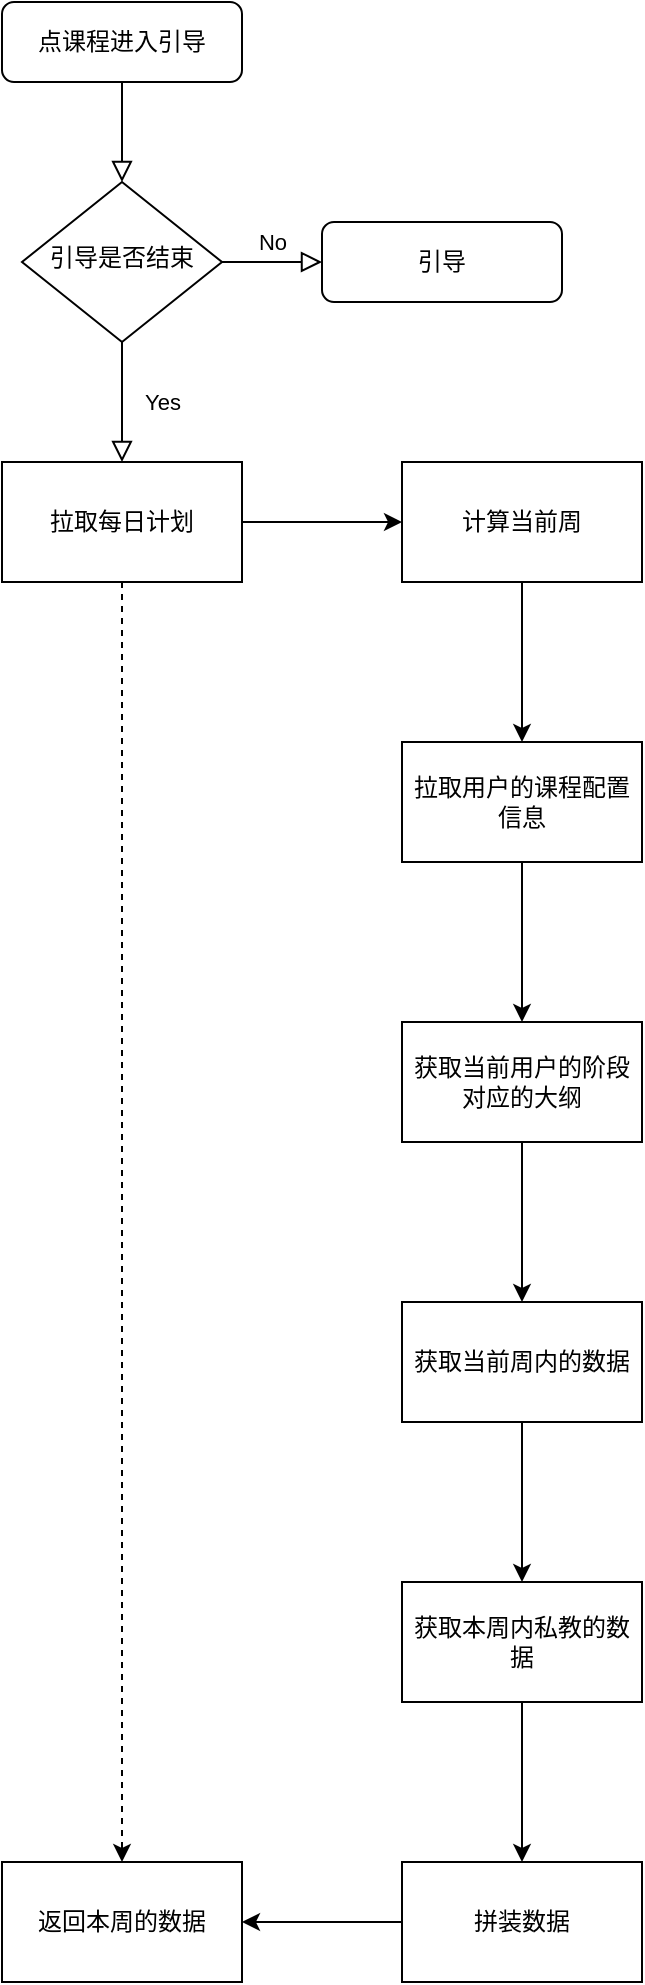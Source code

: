 <mxfile version="14.1.1" type="github">
  <diagram id="C5RBs43oDa-KdzZeNtuy" name="Page-1">
    <mxGraphModel dx="1422" dy="762" grid="1" gridSize="10" guides="1" tooltips="1" connect="1" arrows="1" fold="1" page="1" pageScale="1" pageWidth="827" pageHeight="1169" math="0" shadow="0">
      <root>
        <mxCell id="WIyWlLk6GJQsqaUBKTNV-0" />
        <mxCell id="WIyWlLk6GJQsqaUBKTNV-1" parent="WIyWlLk6GJQsqaUBKTNV-0" />
        <mxCell id="WIyWlLk6GJQsqaUBKTNV-2" value="" style="rounded=0;html=1;jettySize=auto;orthogonalLoop=1;fontSize=11;endArrow=block;endFill=0;endSize=8;strokeWidth=1;shadow=0;labelBackgroundColor=none;edgeStyle=orthogonalEdgeStyle;" parent="WIyWlLk6GJQsqaUBKTNV-1" source="WIyWlLk6GJQsqaUBKTNV-3" target="WIyWlLk6GJQsqaUBKTNV-6" edge="1">
          <mxGeometry relative="1" as="geometry" />
        </mxCell>
        <mxCell id="WIyWlLk6GJQsqaUBKTNV-3" value="点课程进入引导" style="rounded=1;whiteSpace=wrap;html=1;fontSize=12;glass=0;strokeWidth=1;shadow=0;" parent="WIyWlLk6GJQsqaUBKTNV-1" vertex="1">
          <mxGeometry x="160" y="80" width="120" height="40" as="geometry" />
        </mxCell>
        <mxCell id="WIyWlLk6GJQsqaUBKTNV-4" value="Yes" style="rounded=0;html=1;jettySize=auto;orthogonalLoop=1;fontSize=11;endArrow=block;endFill=0;endSize=8;strokeWidth=1;shadow=0;labelBackgroundColor=none;edgeStyle=orthogonalEdgeStyle;entryX=0.5;entryY=0;entryDx=0;entryDy=0;" parent="WIyWlLk6GJQsqaUBKTNV-1" source="WIyWlLk6GJQsqaUBKTNV-6" target="58U677NeKVBxzKTok-jc-2" edge="1">
          <mxGeometry y="20" relative="1" as="geometry">
            <mxPoint as="offset" />
            <mxPoint x="220" y="290" as="targetPoint" />
          </mxGeometry>
        </mxCell>
        <mxCell id="WIyWlLk6GJQsqaUBKTNV-5" value="No" style="edgeStyle=orthogonalEdgeStyle;rounded=0;html=1;jettySize=auto;orthogonalLoop=1;fontSize=11;endArrow=block;endFill=0;endSize=8;strokeWidth=1;shadow=0;labelBackgroundColor=none;" parent="WIyWlLk6GJQsqaUBKTNV-1" source="WIyWlLk6GJQsqaUBKTNV-6" target="WIyWlLk6GJQsqaUBKTNV-7" edge="1">
          <mxGeometry y="10" relative="1" as="geometry">
            <mxPoint as="offset" />
          </mxGeometry>
        </mxCell>
        <mxCell id="WIyWlLk6GJQsqaUBKTNV-6" value="引导是否结束" style="rhombus;whiteSpace=wrap;html=1;shadow=0;fontFamily=Helvetica;fontSize=12;align=center;strokeWidth=1;spacing=6;spacingTop=-4;" parent="WIyWlLk6GJQsqaUBKTNV-1" vertex="1">
          <mxGeometry x="170" y="170" width="100" height="80" as="geometry" />
        </mxCell>
        <mxCell id="WIyWlLk6GJQsqaUBKTNV-7" value="引导" style="rounded=1;whiteSpace=wrap;html=1;fontSize=12;glass=0;strokeWidth=1;shadow=0;" parent="WIyWlLk6GJQsqaUBKTNV-1" vertex="1">
          <mxGeometry x="320" y="190" width="120" height="40" as="geometry" />
        </mxCell>
        <mxCell id="58U677NeKVBxzKTok-jc-4" value="" style="edgeStyle=orthogonalEdgeStyle;rounded=0;orthogonalLoop=1;jettySize=auto;html=1;" edge="1" parent="WIyWlLk6GJQsqaUBKTNV-1" source="58U677NeKVBxzKTok-jc-2" target="58U677NeKVBxzKTok-jc-3">
          <mxGeometry relative="1" as="geometry" />
        </mxCell>
        <mxCell id="58U677NeKVBxzKTok-jc-14" value="" style="edgeStyle=orthogonalEdgeStyle;orthogonalLoop=1;jettySize=auto;html=1;rounded=0;dashed=1;" edge="1" parent="WIyWlLk6GJQsqaUBKTNV-1" source="58U677NeKVBxzKTok-jc-2" target="58U677NeKVBxzKTok-jc-13">
          <mxGeometry relative="1" as="geometry" />
        </mxCell>
        <mxCell id="58U677NeKVBxzKTok-jc-2" value="拉取每日计划" style="rounded=0;whiteSpace=wrap;html=1;" vertex="1" parent="WIyWlLk6GJQsqaUBKTNV-1">
          <mxGeometry x="160" y="310" width="120" height="60" as="geometry" />
        </mxCell>
        <mxCell id="58U677NeKVBxzKTok-jc-6" value="" style="edgeStyle=orthogonalEdgeStyle;rounded=0;orthogonalLoop=1;jettySize=auto;html=1;" edge="1" parent="WIyWlLk6GJQsqaUBKTNV-1" source="58U677NeKVBxzKTok-jc-3" target="58U677NeKVBxzKTok-jc-5">
          <mxGeometry relative="1" as="geometry" />
        </mxCell>
        <mxCell id="58U677NeKVBxzKTok-jc-3" value="计算当前周" style="rounded=0;whiteSpace=wrap;html=1;" vertex="1" parent="WIyWlLk6GJQsqaUBKTNV-1">
          <mxGeometry x="360" y="310" width="120" height="60" as="geometry" />
        </mxCell>
        <mxCell id="58U677NeKVBxzKTok-jc-8" value="" style="edgeStyle=orthogonalEdgeStyle;rounded=0;orthogonalLoop=1;jettySize=auto;html=1;" edge="1" parent="WIyWlLk6GJQsqaUBKTNV-1" source="58U677NeKVBxzKTok-jc-5" target="58U677NeKVBxzKTok-jc-7">
          <mxGeometry relative="1" as="geometry" />
        </mxCell>
        <mxCell id="58U677NeKVBxzKTok-jc-5" value="拉取用户的课程配置信息" style="rounded=0;whiteSpace=wrap;html=1;" vertex="1" parent="WIyWlLk6GJQsqaUBKTNV-1">
          <mxGeometry x="360" y="450" width="120" height="60" as="geometry" />
        </mxCell>
        <mxCell id="58U677NeKVBxzKTok-jc-10" value="" style="edgeStyle=orthogonalEdgeStyle;rounded=0;orthogonalLoop=1;jettySize=auto;html=1;" edge="1" parent="WIyWlLk6GJQsqaUBKTNV-1" source="58U677NeKVBxzKTok-jc-7" target="58U677NeKVBxzKTok-jc-9">
          <mxGeometry relative="1" as="geometry" />
        </mxCell>
        <mxCell id="58U677NeKVBxzKTok-jc-7" value="获取当前用户的阶段对应的大纲" style="rounded=0;whiteSpace=wrap;html=1;" vertex="1" parent="WIyWlLk6GJQsqaUBKTNV-1">
          <mxGeometry x="360" y="590" width="120" height="60" as="geometry" />
        </mxCell>
        <mxCell id="58U677NeKVBxzKTok-jc-16" value="" style="edgeStyle=orthogonalEdgeStyle;rounded=0;orthogonalLoop=1;jettySize=auto;html=1;" edge="1" parent="WIyWlLk6GJQsqaUBKTNV-1" source="58U677NeKVBxzKTok-jc-9" target="58U677NeKVBxzKTok-jc-15">
          <mxGeometry relative="1" as="geometry" />
        </mxCell>
        <mxCell id="58U677NeKVBxzKTok-jc-9" value="获取当前周内的数据" style="rounded=0;whiteSpace=wrap;html=1;" vertex="1" parent="WIyWlLk6GJQsqaUBKTNV-1">
          <mxGeometry x="360" y="730" width="120" height="60" as="geometry" />
        </mxCell>
        <mxCell id="58U677NeKVBxzKTok-jc-13" value="返回本周的数据" style="rounded=0;whiteSpace=wrap;html=1;" vertex="1" parent="WIyWlLk6GJQsqaUBKTNV-1">
          <mxGeometry x="160" y="1010" width="120" height="60" as="geometry" />
        </mxCell>
        <mxCell id="58U677NeKVBxzKTok-jc-19" value="" style="edgeStyle=orthogonalEdgeStyle;rounded=0;orthogonalLoop=1;jettySize=auto;html=1;strokeColor=#000000;" edge="1" parent="WIyWlLk6GJQsqaUBKTNV-1" source="58U677NeKVBxzKTok-jc-15" target="58U677NeKVBxzKTok-jc-18">
          <mxGeometry relative="1" as="geometry" />
        </mxCell>
        <mxCell id="58U677NeKVBxzKTok-jc-15" value="获取本周内私教的数据" style="rounded=0;whiteSpace=wrap;html=1;" vertex="1" parent="WIyWlLk6GJQsqaUBKTNV-1">
          <mxGeometry x="360" y="870" width="120" height="60" as="geometry" />
        </mxCell>
        <mxCell id="58U677NeKVBxzKTok-jc-20" value="" style="edgeStyle=orthogonalEdgeStyle;rounded=0;orthogonalLoop=1;jettySize=auto;html=1;strokeColor=#000000;" edge="1" parent="WIyWlLk6GJQsqaUBKTNV-1" source="58U677NeKVBxzKTok-jc-18" target="58U677NeKVBxzKTok-jc-13">
          <mxGeometry relative="1" as="geometry" />
        </mxCell>
        <mxCell id="58U677NeKVBxzKTok-jc-18" value="拼装数据" style="rounded=0;whiteSpace=wrap;html=1;" vertex="1" parent="WIyWlLk6GJQsqaUBKTNV-1">
          <mxGeometry x="360" y="1010" width="120" height="60" as="geometry" />
        </mxCell>
      </root>
    </mxGraphModel>
  </diagram>
</mxfile>
